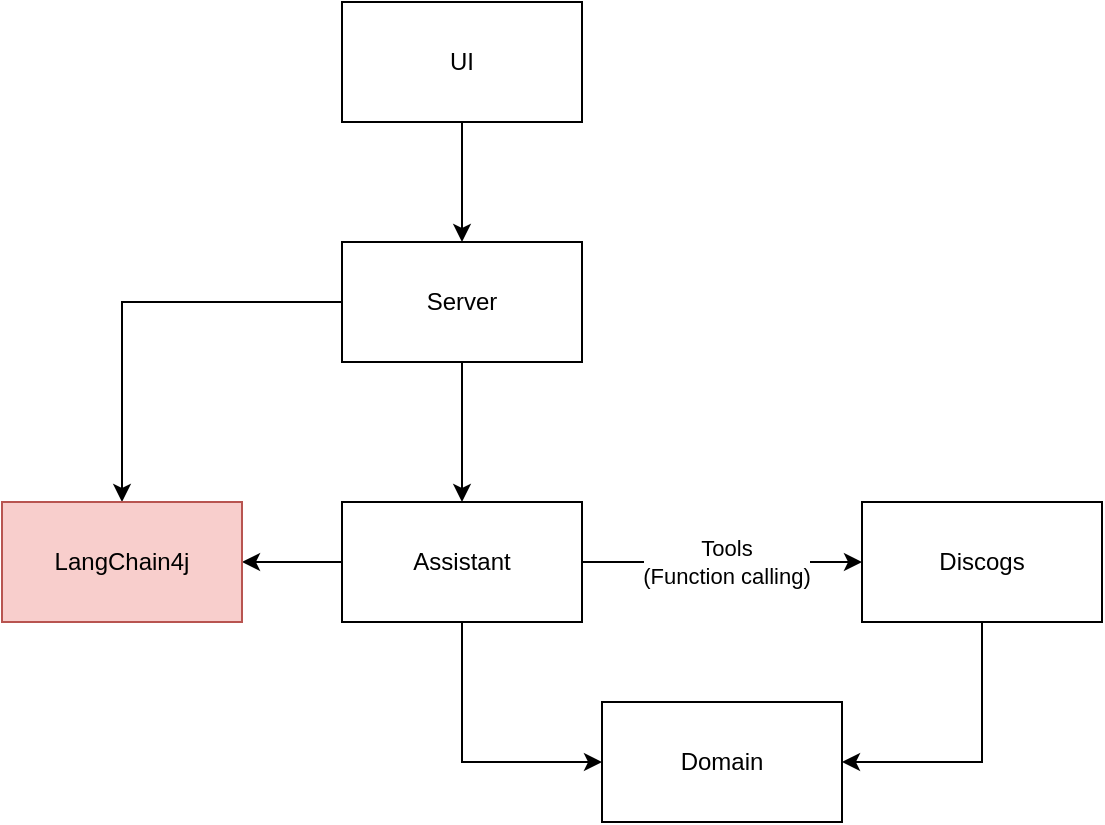<mxfile version="24.6.4" type="device">
  <diagram name="Page-1" id="k5VUXGam565ALWSxO8Zz">
    <mxGraphModel dx="1306" dy="842" grid="1" gridSize="10" guides="1" tooltips="1" connect="1" arrows="1" fold="1" page="1" pageScale="1" pageWidth="827" pageHeight="1169" math="0" shadow="0">
      <root>
        <mxCell id="0" />
        <mxCell id="1" parent="0" />
        <mxCell id="rn9trhQTY5Y73Hb_5tP1-6" style="edgeStyle=orthogonalEdgeStyle;rounded=0;orthogonalLoop=1;jettySize=auto;html=1;entryX=0.5;entryY=0;entryDx=0;entryDy=0;" parent="1" source="rn9trhQTY5Y73Hb_5tP1-1" target="rn9trhQTY5Y73Hb_5tP1-3" edge="1">
          <mxGeometry relative="1" as="geometry" />
        </mxCell>
        <mxCell id="XJ8j79lpO4KDi16GodSo-12" style="edgeStyle=orthogonalEdgeStyle;rounded=0;orthogonalLoop=1;jettySize=auto;html=1;" edge="1" parent="1" source="rn9trhQTY5Y73Hb_5tP1-1" target="rn9trhQTY5Y73Hb_5tP1-13">
          <mxGeometry relative="1" as="geometry" />
        </mxCell>
        <mxCell id="rn9trhQTY5Y73Hb_5tP1-1" value="Server" style="rounded=0;whiteSpace=wrap;html=1;" parent="1" vertex="1">
          <mxGeometry x="380" y="270" width="120" height="60" as="geometry" />
        </mxCell>
        <mxCell id="rn9trhQTY5Y73Hb_5tP1-2" value="Domain" style="rounded=0;whiteSpace=wrap;html=1;" parent="1" vertex="1">
          <mxGeometry x="510" y="500" width="120" height="60" as="geometry" />
        </mxCell>
        <mxCell id="XJ8j79lpO4KDi16GodSo-2" style="edgeStyle=orthogonalEdgeStyle;rounded=0;orthogonalLoop=1;jettySize=auto;html=1;entryX=0;entryY=0.5;entryDx=0;entryDy=0;" edge="1" parent="1" source="rn9trhQTY5Y73Hb_5tP1-3" target="rn9trhQTY5Y73Hb_5tP1-4">
          <mxGeometry relative="1" as="geometry" />
        </mxCell>
        <mxCell id="XJ8j79lpO4KDi16GodSo-3" value="Tools&lt;div&gt;(Function calling)&lt;/div&gt;" style="edgeLabel;html=1;align=center;verticalAlign=middle;resizable=0;points=[];" vertex="1" connectable="0" parent="XJ8j79lpO4KDi16GodSo-2">
          <mxGeometry x="0.244" y="-2" relative="1" as="geometry">
            <mxPoint x="-15" y="-2" as="offset" />
          </mxGeometry>
        </mxCell>
        <mxCell id="XJ8j79lpO4KDi16GodSo-9" style="edgeStyle=orthogonalEdgeStyle;rounded=0;orthogonalLoop=1;jettySize=auto;html=1;entryX=0;entryY=0.5;entryDx=0;entryDy=0;exitX=0.5;exitY=1;exitDx=0;exitDy=0;" edge="1" parent="1" source="rn9trhQTY5Y73Hb_5tP1-3" target="rn9trhQTY5Y73Hb_5tP1-2">
          <mxGeometry relative="1" as="geometry" />
        </mxCell>
        <mxCell id="XJ8j79lpO4KDi16GodSo-11" style="edgeStyle=orthogonalEdgeStyle;rounded=0;orthogonalLoop=1;jettySize=auto;html=1;entryX=1;entryY=0.5;entryDx=0;entryDy=0;" edge="1" parent="1" source="rn9trhQTY5Y73Hb_5tP1-3" target="rn9trhQTY5Y73Hb_5tP1-13">
          <mxGeometry relative="1" as="geometry" />
        </mxCell>
        <mxCell id="rn9trhQTY5Y73Hb_5tP1-3" value="Assistant" style="rounded=0;whiteSpace=wrap;html=1;" parent="1" vertex="1">
          <mxGeometry x="380" y="400" width="120" height="60" as="geometry" />
        </mxCell>
        <mxCell id="XJ8j79lpO4KDi16GodSo-10" style="edgeStyle=orthogonalEdgeStyle;rounded=0;orthogonalLoop=1;jettySize=auto;html=1;entryX=1;entryY=0.5;entryDx=0;entryDy=0;exitX=0.5;exitY=1;exitDx=0;exitDy=0;" edge="1" parent="1" source="rn9trhQTY5Y73Hb_5tP1-4" target="rn9trhQTY5Y73Hb_5tP1-2">
          <mxGeometry relative="1" as="geometry" />
        </mxCell>
        <mxCell id="rn9trhQTY5Y73Hb_5tP1-4" value="Discogs" style="rounded=0;whiteSpace=wrap;html=1;" parent="1" vertex="1">
          <mxGeometry x="640" y="400" width="120" height="60" as="geometry" />
        </mxCell>
        <mxCell id="rn9trhQTY5Y73Hb_5tP1-9" style="edgeStyle=orthogonalEdgeStyle;rounded=0;orthogonalLoop=1;jettySize=auto;html=1;entryX=0.5;entryY=0;entryDx=0;entryDy=0;" parent="1" source="rn9trhQTY5Y73Hb_5tP1-8" target="rn9trhQTY5Y73Hb_5tP1-1" edge="1">
          <mxGeometry relative="1" as="geometry" />
        </mxCell>
        <mxCell id="rn9trhQTY5Y73Hb_5tP1-8" value="UI" style="rounded=0;whiteSpace=wrap;html=1;" parent="1" vertex="1">
          <mxGeometry x="380" y="150" width="120" height="60" as="geometry" />
        </mxCell>
        <mxCell id="rn9trhQTY5Y73Hb_5tP1-13" value="LangChain4j" style="rounded=0;whiteSpace=wrap;html=1;fillColor=#f8cecc;strokeColor=#b85450;" parent="1" vertex="1">
          <mxGeometry x="210" y="400" width="120" height="60" as="geometry" />
        </mxCell>
      </root>
    </mxGraphModel>
  </diagram>
</mxfile>
